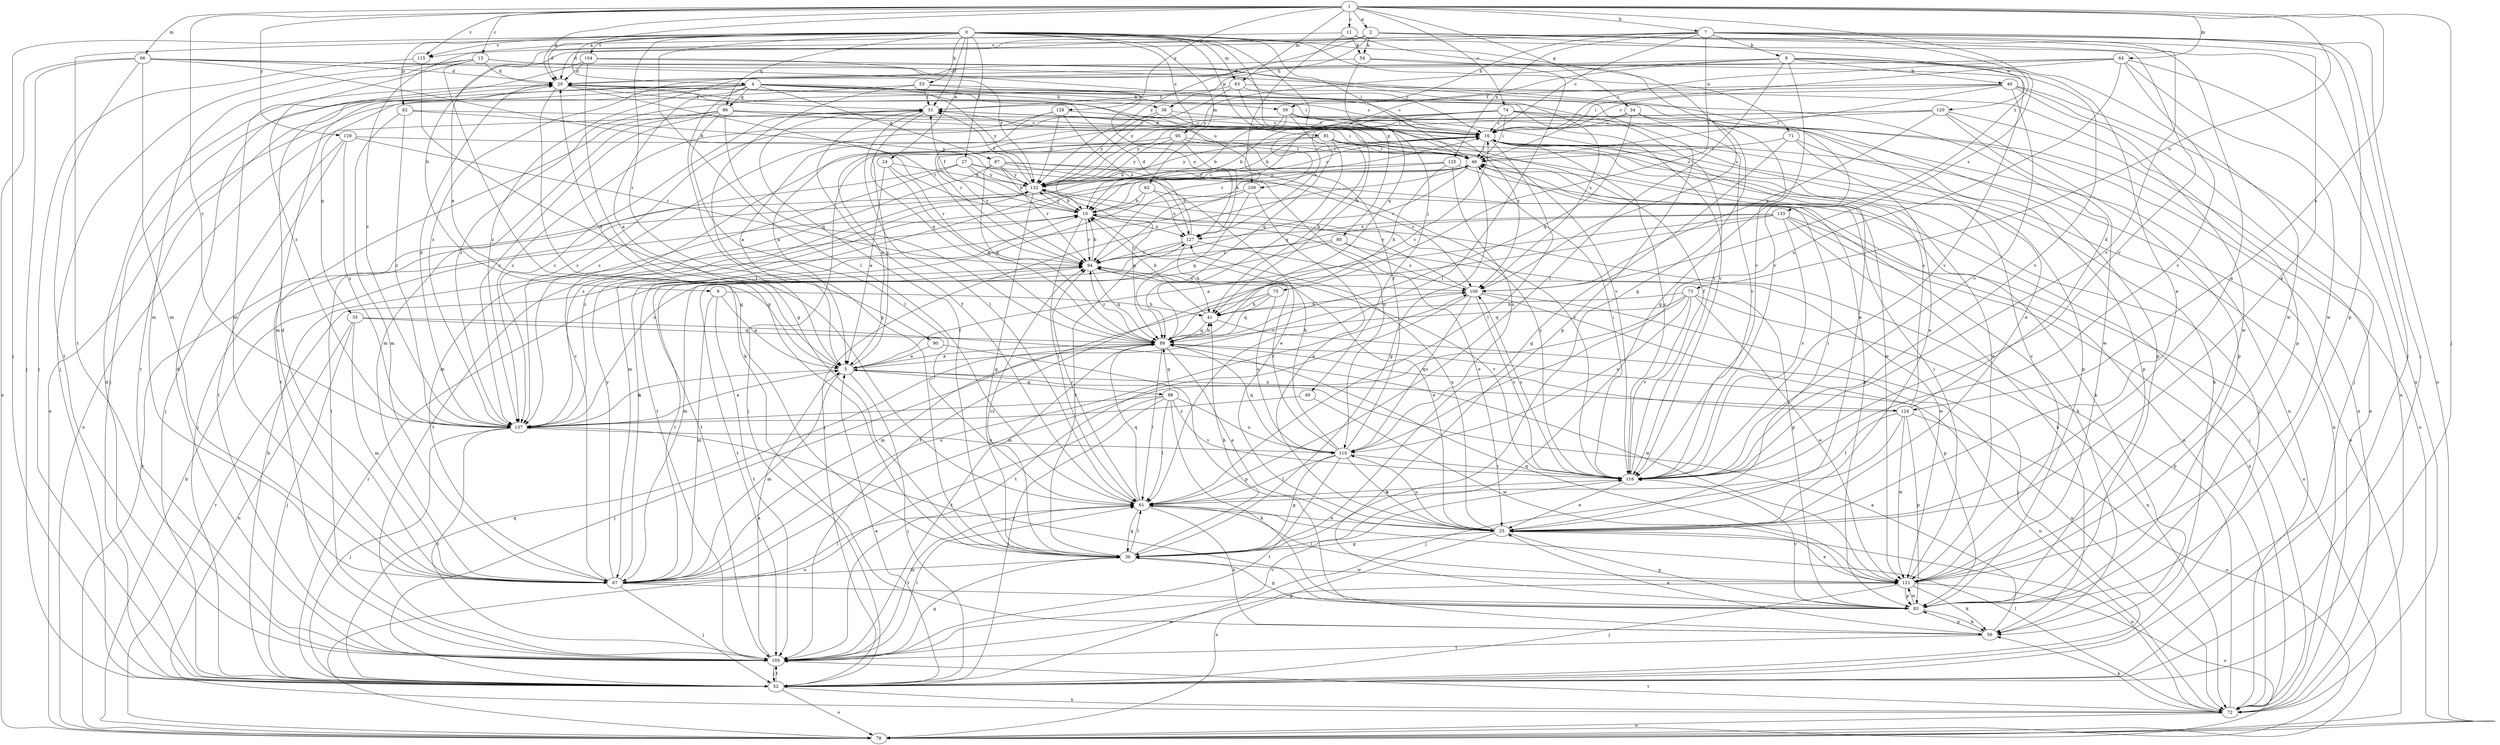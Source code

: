 strict digraph  {
0;
1;
2;
4;
5;
7;
8;
9;
10;
11;
13;
16;
20;
24;
25;
27;
31;
34;
35;
36;
38;
39;
40;
41;
46;
49;
52;
53;
54;
56;
61;
62;
63;
64;
66;
67;
71;
72;
73;
74;
75;
78;
80;
81;
82;
83;
86;
87;
88;
89;
90;
94;
95;
100;
104;
105;
109;
110;
115;
116;
120;
121;
124;
125;
127;
128;
129;
132;
133;
137;
0 -> 20  [label=d];
0 -> 24  [label=e];
0 -> 27  [label=f];
0 -> 31  [label=f];
0 -> 46  [label=i];
0 -> 49  [label=j];
0 -> 52  [label=j];
0 -> 53  [label=k];
0 -> 61  [label=l];
0 -> 62  [label=m];
0 -> 63  [label=m];
0 -> 71  [label=n];
0 -> 80  [label=p];
0 -> 81  [label=p];
0 -> 82  [label=p];
0 -> 86  [label=q];
0 -> 90  [label=r];
0 -> 95  [label=s];
0 -> 100  [label=s];
0 -> 104  [label=t];
0 -> 105  [label=t];
0 -> 115  [label=v];
1 -> 2  [label=a];
1 -> 4  [label=a];
1 -> 7  [label=b];
1 -> 11  [label=c];
1 -> 13  [label=c];
1 -> 20  [label=d];
1 -> 34  [label=g];
1 -> 52  [label=j];
1 -> 63  [label=m];
1 -> 64  [label=m];
1 -> 66  [label=m];
1 -> 73  [label=o];
1 -> 74  [label=o];
1 -> 115  [label=v];
1 -> 124  [label=x];
1 -> 128  [label=y];
1 -> 129  [label=y];
1 -> 133  [label=z];
1 -> 137  [label=z];
2 -> 5  [label=a];
2 -> 25  [label=e];
2 -> 38  [label=h];
2 -> 52  [label=j];
2 -> 54  [label=k];
2 -> 115  [label=v];
2 -> 116  [label=v];
2 -> 120  [label=w];
2 -> 132  [label=y];
4 -> 5  [label=a];
4 -> 16  [label=c];
4 -> 35  [label=g];
4 -> 36  [label=g];
4 -> 38  [label=h];
4 -> 39  [label=h];
4 -> 52  [label=j];
4 -> 67  [label=m];
4 -> 86  [label=q];
4 -> 87  [label=q];
4 -> 105  [label=t];
4 -> 109  [label=u];
4 -> 116  [label=v];
4 -> 132  [label=y];
5 -> 16  [label=c];
5 -> 20  [label=d];
5 -> 52  [label=j];
5 -> 67  [label=m];
5 -> 88  [label=q];
5 -> 100  [label=s];
5 -> 124  [label=x];
5 -> 137  [label=z];
7 -> 8  [label=b];
7 -> 9  [label=b];
7 -> 16  [label=c];
7 -> 20  [label=d];
7 -> 25  [label=e];
7 -> 39  [label=h];
7 -> 52  [label=j];
7 -> 75  [label=o];
7 -> 78  [label=o];
7 -> 83  [label=p];
7 -> 100  [label=s];
7 -> 125  [label=x];
8 -> 25  [label=e];
8 -> 36  [label=g];
8 -> 40  [label=h];
8 -> 61  [label=l];
8 -> 109  [label=u];
8 -> 116  [label=v];
8 -> 121  [label=w];
8 -> 132  [label=y];
8 -> 137  [label=z];
9 -> 5  [label=a];
9 -> 41  [label=h];
9 -> 67  [label=m];
9 -> 105  [label=t];
10 -> 16  [label=c];
10 -> 25  [label=e];
10 -> 31  [label=f];
10 -> 61  [label=l];
10 -> 94  [label=r];
10 -> 127  [label=x];
10 -> 132  [label=y];
11 -> 36  [label=g];
11 -> 54  [label=k];
11 -> 94  [label=r];
11 -> 116  [label=v];
11 -> 137  [label=z];
13 -> 16  [label=c];
13 -> 20  [label=d];
13 -> 36  [label=g];
13 -> 52  [label=j];
13 -> 67  [label=m];
13 -> 116  [label=v];
13 -> 137  [label=z];
16 -> 46  [label=i];
16 -> 52  [label=j];
16 -> 56  [label=k];
16 -> 61  [label=l];
16 -> 72  [label=n];
16 -> 78  [label=o];
16 -> 83  [label=p];
20 -> 31  [label=f];
20 -> 56  [label=k];
20 -> 94  [label=r];
20 -> 116  [label=v];
24 -> 5  [label=a];
24 -> 89  [label=q];
24 -> 94  [label=r];
24 -> 132  [label=y];
25 -> 36  [label=g];
25 -> 46  [label=i];
25 -> 72  [label=n];
25 -> 78  [label=o];
25 -> 83  [label=p];
25 -> 110  [label=u];
25 -> 127  [label=x];
27 -> 10  [label=b];
27 -> 25  [label=e];
27 -> 52  [label=j];
27 -> 67  [label=m];
27 -> 72  [label=n];
27 -> 132  [label=y];
31 -> 16  [label=c];
31 -> 61  [label=l];
31 -> 78  [label=o];
31 -> 89  [label=q];
31 -> 137  [label=z];
34 -> 16  [label=c];
34 -> 72  [label=n];
34 -> 89  [label=q];
34 -> 116  [label=v];
34 -> 127  [label=x];
35 -> 52  [label=j];
35 -> 67  [label=m];
35 -> 72  [label=n];
35 -> 89  [label=q];
35 -> 121  [label=w];
36 -> 31  [label=f];
36 -> 41  [label=h];
36 -> 61  [label=l];
36 -> 67  [label=m];
36 -> 94  [label=r];
36 -> 121  [label=w];
36 -> 127  [label=x];
38 -> 16  [label=c];
38 -> 116  [label=v];
38 -> 132  [label=y];
38 -> 137  [label=z];
39 -> 5  [label=a];
39 -> 10  [label=b];
39 -> 16  [label=c];
39 -> 25  [label=e];
39 -> 89  [label=q];
39 -> 100  [label=s];
40 -> 16  [label=c];
40 -> 31  [label=f];
40 -> 46  [label=i];
40 -> 52  [label=j];
40 -> 72  [label=n];
40 -> 116  [label=v];
40 -> 121  [label=w];
40 -> 137  [label=z];
41 -> 10  [label=b];
41 -> 72  [label=n];
41 -> 89  [label=q];
46 -> 20  [label=d];
46 -> 36  [label=g];
46 -> 52  [label=j];
46 -> 67  [label=m];
46 -> 83  [label=p];
46 -> 94  [label=r];
46 -> 132  [label=y];
49 -> 121  [label=w];
49 -> 137  [label=z];
52 -> 5  [label=a];
52 -> 10  [label=b];
52 -> 20  [label=d];
52 -> 72  [label=n];
52 -> 78  [label=o];
52 -> 89  [label=q];
52 -> 94  [label=r];
52 -> 105  [label=t];
53 -> 31  [label=f];
53 -> 36  [label=g];
53 -> 78  [label=o];
53 -> 100  [label=s];
53 -> 127  [label=x];
54 -> 20  [label=d];
54 -> 61  [label=l];
54 -> 89  [label=q];
54 -> 116  [label=v];
56 -> 5  [label=a];
56 -> 25  [label=e];
56 -> 83  [label=p];
56 -> 105  [label=t];
61 -> 25  [label=e];
61 -> 31  [label=f];
61 -> 36  [label=g];
61 -> 56  [label=k];
61 -> 89  [label=q];
61 -> 94  [label=r];
61 -> 105  [label=t];
62 -> 10  [label=b];
62 -> 56  [label=k];
62 -> 105  [label=t];
62 -> 127  [label=x];
63 -> 16  [label=c];
63 -> 31  [label=f];
63 -> 41  [label=h];
63 -> 83  [label=p];
63 -> 132  [label=y];
64 -> 16  [label=c];
64 -> 20  [label=d];
64 -> 46  [label=i];
64 -> 72  [label=n];
64 -> 110  [label=u];
64 -> 116  [label=v];
64 -> 121  [label=w];
64 -> 137  [label=z];
66 -> 10  [label=b];
66 -> 20  [label=d];
66 -> 52  [label=j];
66 -> 67  [label=m];
66 -> 78  [label=o];
66 -> 105  [label=t];
66 -> 116  [label=v];
66 -> 132  [label=y];
67 -> 10  [label=b];
67 -> 16  [label=c];
67 -> 20  [label=d];
67 -> 52  [label=j];
67 -> 61  [label=l];
67 -> 83  [label=p];
67 -> 94  [label=r];
67 -> 100  [label=s];
67 -> 132  [label=y];
71 -> 25  [label=e];
71 -> 36  [label=g];
71 -> 46  [label=i];
71 -> 83  [label=p];
72 -> 10  [label=b];
72 -> 46  [label=i];
72 -> 56  [label=k];
72 -> 61  [label=l];
72 -> 78  [label=o];
72 -> 105  [label=t];
73 -> 41  [label=h];
73 -> 67  [label=m];
73 -> 72  [label=n];
73 -> 89  [label=q];
73 -> 110  [label=u];
73 -> 116  [label=v];
73 -> 121  [label=w];
74 -> 10  [label=b];
74 -> 16  [label=c];
74 -> 25  [label=e];
74 -> 46  [label=i];
74 -> 78  [label=o];
74 -> 83  [label=p];
74 -> 94  [label=r];
74 -> 132  [label=y];
74 -> 137  [label=z];
75 -> 41  [label=h];
75 -> 67  [label=m];
75 -> 89  [label=q];
75 -> 110  [label=u];
78 -> 10  [label=b];
78 -> 94  [label=r];
78 -> 132  [label=y];
80 -> 94  [label=r];
80 -> 100  [label=s];
80 -> 105  [label=t];
80 -> 121  [label=w];
81 -> 5  [label=a];
81 -> 41  [label=h];
81 -> 46  [label=i];
81 -> 52  [label=j];
81 -> 89  [label=q];
81 -> 121  [label=w];
81 -> 132  [label=y];
82 -> 16  [label=c];
82 -> 67  [label=m];
82 -> 132  [label=y];
82 -> 137  [label=z];
83 -> 36  [label=g];
83 -> 56  [label=k];
83 -> 116  [label=v];
83 -> 121  [label=w];
83 -> 137  [label=z];
86 -> 16  [label=c];
86 -> 46  [label=i];
86 -> 61  [label=l];
86 -> 67  [label=m];
86 -> 72  [label=n];
86 -> 89  [label=q];
86 -> 105  [label=t];
86 -> 137  [label=z];
87 -> 89  [label=q];
87 -> 94  [label=r];
87 -> 100  [label=s];
87 -> 110  [label=u];
87 -> 116  [label=v];
87 -> 132  [label=y];
87 -> 137  [label=z];
88 -> 52  [label=j];
88 -> 56  [label=k];
88 -> 61  [label=l];
88 -> 78  [label=o];
88 -> 89  [label=q];
88 -> 110  [label=u];
88 -> 116  [label=v];
88 -> 137  [label=z];
89 -> 5  [label=a];
89 -> 16  [label=c];
89 -> 25  [label=e];
89 -> 41  [label=h];
89 -> 52  [label=j];
89 -> 61  [label=l];
89 -> 72  [label=n];
89 -> 94  [label=r];
89 -> 105  [label=t];
90 -> 5  [label=a];
90 -> 83  [label=p];
94 -> 10  [label=b];
94 -> 25  [label=e];
94 -> 89  [label=q];
94 -> 100  [label=s];
95 -> 10  [label=b];
95 -> 46  [label=i];
95 -> 94  [label=r];
95 -> 121  [label=w];
95 -> 127  [label=x];
95 -> 132  [label=y];
100 -> 41  [label=h];
100 -> 52  [label=j];
100 -> 83  [label=p];
100 -> 105  [label=t];
100 -> 110  [label=u];
100 -> 116  [label=v];
100 -> 132  [label=y];
104 -> 20  [label=d];
104 -> 36  [label=g];
104 -> 46  [label=i];
104 -> 67  [label=m];
104 -> 83  [label=p];
105 -> 5  [label=a];
105 -> 20  [label=d];
105 -> 36  [label=g];
105 -> 46  [label=i];
105 -> 52  [label=j];
105 -> 61  [label=l];
105 -> 116  [label=v];
105 -> 121  [label=w];
109 -> 10  [label=b];
109 -> 25  [label=e];
109 -> 89  [label=q];
109 -> 105  [label=t];
110 -> 10  [label=b];
110 -> 25  [label=e];
110 -> 31  [label=f];
110 -> 36  [label=g];
110 -> 61  [label=l];
110 -> 89  [label=q];
110 -> 94  [label=r];
110 -> 105  [label=t];
110 -> 116  [label=v];
115 -> 52  [label=j];
115 -> 61  [label=l];
116 -> 16  [label=c];
116 -> 25  [label=e];
116 -> 31  [label=f];
116 -> 46  [label=i];
116 -> 61  [label=l];
116 -> 94  [label=r];
116 -> 100  [label=s];
116 -> 132  [label=y];
120 -> 5  [label=a];
120 -> 10  [label=b];
120 -> 16  [label=c];
120 -> 72  [label=n];
120 -> 83  [label=p];
120 -> 100  [label=s];
120 -> 121  [label=w];
121 -> 16  [label=c];
121 -> 25  [label=e];
121 -> 46  [label=i];
121 -> 52  [label=j];
121 -> 56  [label=k];
121 -> 61  [label=l];
121 -> 78  [label=o];
121 -> 83  [label=p];
121 -> 89  [label=q];
124 -> 16  [label=c];
124 -> 20  [label=d];
124 -> 52  [label=j];
124 -> 61  [label=l];
124 -> 78  [label=o];
124 -> 83  [label=p];
124 -> 89  [label=q];
124 -> 121  [label=w];
125 -> 41  [label=h];
125 -> 56  [label=k];
125 -> 105  [label=t];
125 -> 110  [label=u];
125 -> 132  [label=y];
127 -> 20  [label=d];
127 -> 41  [label=h];
127 -> 67  [label=m];
127 -> 83  [label=p];
127 -> 94  [label=r];
128 -> 16  [label=c];
128 -> 94  [label=r];
128 -> 127  [label=x];
128 -> 132  [label=y];
128 -> 137  [label=z];
129 -> 46  [label=i];
129 -> 52  [label=j];
129 -> 94  [label=r];
129 -> 105  [label=t];
129 -> 137  [label=z];
132 -> 10  [label=b];
132 -> 16  [label=c];
132 -> 31  [label=f];
132 -> 36  [label=g];
132 -> 89  [label=q];
132 -> 137  [label=z];
133 -> 5  [label=a];
133 -> 56  [label=k];
133 -> 72  [label=n];
133 -> 78  [label=o];
133 -> 105  [label=t];
133 -> 116  [label=v];
133 -> 127  [label=x];
133 -> 137  [label=z];
137 -> 5  [label=a];
137 -> 20  [label=d];
137 -> 52  [label=j];
137 -> 105  [label=t];
137 -> 110  [label=u];
}
